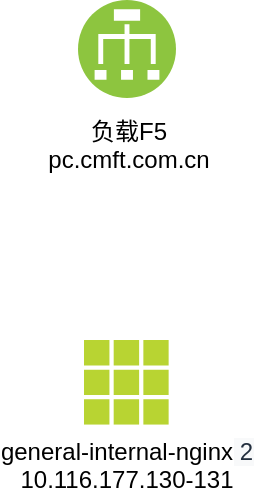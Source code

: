 <mxfile version="21.0.2" type="github">
  <diagram name="第 1 页" id="He39Cw0mRwXLMU8mr1HO">
    <mxGraphModel dx="361" dy="708" grid="1" gridSize="10" guides="1" tooltips="1" connect="1" arrows="1" fold="1" page="1" pageScale="1" pageWidth="827" pageHeight="1169" math="0" shadow="0">
      <root>
        <mxCell id="0" />
        <mxCell id="1" parent="0" />
        <mxCell id="12QfZj_Pv1xLxBVcL5fY-1" value="&lt;font color=&quot;#000000&quot;&gt;负载F5&lt;br&gt;&lt;/font&gt;&lt;font color=&quot;#000000&quot;&gt;pc.cmft.com.cn&lt;br&gt;&lt;br&gt;&lt;/font&gt;" style="aspect=fixed;perimeter=ellipsePerimeter;html=1;align=center;shadow=0;dashed=0;fontColor=#4277BB;labelBackgroundColor=#ffffff;fontSize=12;spacingTop=3;image;image=img/lib/ibm/vpc/LoadBalancer.svg;strokeColor=#3399FF;strokeWidth=2;" vertex="1" parent="1">
          <mxGeometry x="980" y="160" width="49" height="49" as="geometry" />
        </mxCell>
        <mxCell id="12QfZj_Pv1xLxBVcL5fY-2" value="general-internal-nginx&lt;font color=&quot;#232f3e&quot;&gt;&lt;span style=&quot;background-color: rgb(248 , 249 , 250)&quot;&gt;&amp;nbsp;2&lt;/span&gt;&lt;/font&gt;&lt;br&gt;10.116.177.130-131" style="aspect=fixed;html=1;points=[];align=center;image;fontSize=12;image=img/lib/mscae/Grid3x3.svg;dashed=1;strokeColor=#3399FF;strokeWidth=2;" vertex="1" parent="1">
          <mxGeometry x="983" y="330" width="42.4" height="42.4" as="geometry" />
        </mxCell>
      </root>
    </mxGraphModel>
  </diagram>
</mxfile>
